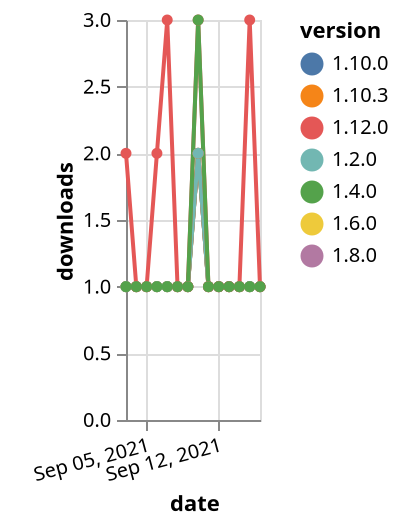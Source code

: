 {"$schema": "https://vega.github.io/schema/vega-lite/v5.json", "description": "A simple bar chart with embedded data.", "data": {"values": [{"date": "2021-09-03", "total": 174, "delta": 1, "version": "1.6.0"}, {"date": "2021-09-04", "total": 175, "delta": 1, "version": "1.6.0"}, {"date": "2021-09-05", "total": 176, "delta": 1, "version": "1.6.0"}, {"date": "2021-09-06", "total": 177, "delta": 1, "version": "1.6.0"}, {"date": "2021-09-07", "total": 178, "delta": 1, "version": "1.6.0"}, {"date": "2021-09-08", "total": 179, "delta": 1, "version": "1.6.0"}, {"date": "2021-09-09", "total": 180, "delta": 1, "version": "1.6.0"}, {"date": "2021-09-10", "total": 182, "delta": 2, "version": "1.6.0"}, {"date": "2021-09-11", "total": 183, "delta": 1, "version": "1.6.0"}, {"date": "2021-09-12", "total": 184, "delta": 1, "version": "1.6.0"}, {"date": "2021-09-13", "total": 185, "delta": 1, "version": "1.6.0"}, {"date": "2021-09-14", "total": 186, "delta": 1, "version": "1.6.0"}, {"date": "2021-09-15", "total": 187, "delta": 1, "version": "1.6.0"}, {"date": "2021-09-16", "total": 188, "delta": 1, "version": "1.6.0"}, {"date": "2021-09-03", "total": 152, "delta": 1, "version": "1.8.0"}, {"date": "2021-09-04", "total": 153, "delta": 1, "version": "1.8.0"}, {"date": "2021-09-05", "total": 154, "delta": 1, "version": "1.8.0"}, {"date": "2021-09-06", "total": 155, "delta": 1, "version": "1.8.0"}, {"date": "2021-09-07", "total": 156, "delta": 1, "version": "1.8.0"}, {"date": "2021-09-08", "total": 157, "delta": 1, "version": "1.8.0"}, {"date": "2021-09-09", "total": 158, "delta": 1, "version": "1.8.0"}, {"date": "2021-09-10", "total": 160, "delta": 2, "version": "1.8.0"}, {"date": "2021-09-11", "total": 161, "delta": 1, "version": "1.8.0"}, {"date": "2021-09-12", "total": 162, "delta": 1, "version": "1.8.0"}, {"date": "2021-09-13", "total": 163, "delta": 1, "version": "1.8.0"}, {"date": "2021-09-14", "total": 164, "delta": 1, "version": "1.8.0"}, {"date": "2021-09-15", "total": 165, "delta": 1, "version": "1.8.0"}, {"date": "2021-09-16", "total": 166, "delta": 1, "version": "1.8.0"}, {"date": "2021-09-03", "total": 148, "delta": 1, "version": "1.10.0"}, {"date": "2021-09-04", "total": 149, "delta": 1, "version": "1.10.0"}, {"date": "2021-09-05", "total": 150, "delta": 1, "version": "1.10.0"}, {"date": "2021-09-06", "total": 151, "delta": 1, "version": "1.10.0"}, {"date": "2021-09-07", "total": 152, "delta": 1, "version": "1.10.0"}, {"date": "2021-09-08", "total": 153, "delta": 1, "version": "1.10.0"}, {"date": "2021-09-09", "total": 154, "delta": 1, "version": "1.10.0"}, {"date": "2021-09-10", "total": 156, "delta": 2, "version": "1.10.0"}, {"date": "2021-09-11", "total": 157, "delta": 1, "version": "1.10.0"}, {"date": "2021-09-12", "total": 158, "delta": 1, "version": "1.10.0"}, {"date": "2021-09-13", "total": 159, "delta": 1, "version": "1.10.0"}, {"date": "2021-09-14", "total": 160, "delta": 1, "version": "1.10.0"}, {"date": "2021-09-15", "total": 161, "delta": 1, "version": "1.10.0"}, {"date": "2021-09-16", "total": 162, "delta": 1, "version": "1.10.0"}, {"date": "2021-09-03", "total": 132, "delta": 1, "version": "1.10.3"}, {"date": "2021-09-04", "total": 133, "delta": 1, "version": "1.10.3"}, {"date": "2021-09-05", "total": 134, "delta": 1, "version": "1.10.3"}, {"date": "2021-09-06", "total": 135, "delta": 1, "version": "1.10.3"}, {"date": "2021-09-07", "total": 136, "delta": 1, "version": "1.10.3"}, {"date": "2021-09-08", "total": 137, "delta": 1, "version": "1.10.3"}, {"date": "2021-09-09", "total": 138, "delta": 1, "version": "1.10.3"}, {"date": "2021-09-10", "total": 140, "delta": 2, "version": "1.10.3"}, {"date": "2021-09-11", "total": 141, "delta": 1, "version": "1.10.3"}, {"date": "2021-09-12", "total": 142, "delta": 1, "version": "1.10.3"}, {"date": "2021-09-13", "total": 143, "delta": 1, "version": "1.10.3"}, {"date": "2021-09-14", "total": 144, "delta": 1, "version": "1.10.3"}, {"date": "2021-09-15", "total": 145, "delta": 1, "version": "1.10.3"}, {"date": "2021-09-16", "total": 146, "delta": 1, "version": "1.10.3"}, {"date": "2021-09-03", "total": 229, "delta": 1, "version": "1.2.0"}, {"date": "2021-09-04", "total": 230, "delta": 1, "version": "1.2.0"}, {"date": "2021-09-05", "total": 231, "delta": 1, "version": "1.2.0"}, {"date": "2021-09-06", "total": 232, "delta": 1, "version": "1.2.0"}, {"date": "2021-09-07", "total": 233, "delta": 1, "version": "1.2.0"}, {"date": "2021-09-08", "total": 234, "delta": 1, "version": "1.2.0"}, {"date": "2021-09-09", "total": 235, "delta": 1, "version": "1.2.0"}, {"date": "2021-09-10", "total": 237, "delta": 2, "version": "1.2.0"}, {"date": "2021-09-11", "total": 238, "delta": 1, "version": "1.2.0"}, {"date": "2021-09-12", "total": 239, "delta": 1, "version": "1.2.0"}, {"date": "2021-09-13", "total": 240, "delta": 1, "version": "1.2.0"}, {"date": "2021-09-14", "total": 241, "delta": 1, "version": "1.2.0"}, {"date": "2021-09-15", "total": 242, "delta": 1, "version": "1.2.0"}, {"date": "2021-09-16", "total": 243, "delta": 1, "version": "1.2.0"}, {"date": "2021-09-03", "total": 121, "delta": 2, "version": "1.12.0"}, {"date": "2021-09-04", "total": 122, "delta": 1, "version": "1.12.0"}, {"date": "2021-09-05", "total": 123, "delta": 1, "version": "1.12.0"}, {"date": "2021-09-06", "total": 125, "delta": 2, "version": "1.12.0"}, {"date": "2021-09-07", "total": 128, "delta": 3, "version": "1.12.0"}, {"date": "2021-09-08", "total": 129, "delta": 1, "version": "1.12.0"}, {"date": "2021-09-09", "total": 130, "delta": 1, "version": "1.12.0"}, {"date": "2021-09-10", "total": 133, "delta": 3, "version": "1.12.0"}, {"date": "2021-09-11", "total": 134, "delta": 1, "version": "1.12.0"}, {"date": "2021-09-12", "total": 135, "delta": 1, "version": "1.12.0"}, {"date": "2021-09-13", "total": 136, "delta": 1, "version": "1.12.0"}, {"date": "2021-09-14", "total": 137, "delta": 1, "version": "1.12.0"}, {"date": "2021-09-15", "total": 140, "delta": 3, "version": "1.12.0"}, {"date": "2021-09-16", "total": 141, "delta": 1, "version": "1.12.0"}, {"date": "2021-09-03", "total": 314, "delta": 1, "version": "1.4.0"}, {"date": "2021-09-04", "total": 315, "delta": 1, "version": "1.4.0"}, {"date": "2021-09-05", "total": 316, "delta": 1, "version": "1.4.0"}, {"date": "2021-09-06", "total": 317, "delta": 1, "version": "1.4.0"}, {"date": "2021-09-07", "total": 318, "delta": 1, "version": "1.4.0"}, {"date": "2021-09-08", "total": 319, "delta": 1, "version": "1.4.0"}, {"date": "2021-09-09", "total": 320, "delta": 1, "version": "1.4.0"}, {"date": "2021-09-10", "total": 323, "delta": 3, "version": "1.4.0"}, {"date": "2021-09-11", "total": 324, "delta": 1, "version": "1.4.0"}, {"date": "2021-09-12", "total": 325, "delta": 1, "version": "1.4.0"}, {"date": "2021-09-13", "total": 326, "delta": 1, "version": "1.4.0"}, {"date": "2021-09-14", "total": 327, "delta": 1, "version": "1.4.0"}, {"date": "2021-09-15", "total": 328, "delta": 1, "version": "1.4.0"}, {"date": "2021-09-16", "total": 329, "delta": 1, "version": "1.4.0"}]}, "width": "container", "mark": {"type": "line", "point": {"filled": true}}, "encoding": {"x": {"field": "date", "type": "temporal", "timeUnit": "yearmonthdate", "title": "date", "axis": {"labelAngle": -15}}, "y": {"field": "delta", "type": "quantitative", "title": "downloads"}, "color": {"field": "version", "type": "nominal"}, "tooltip": {"field": "delta"}}}
